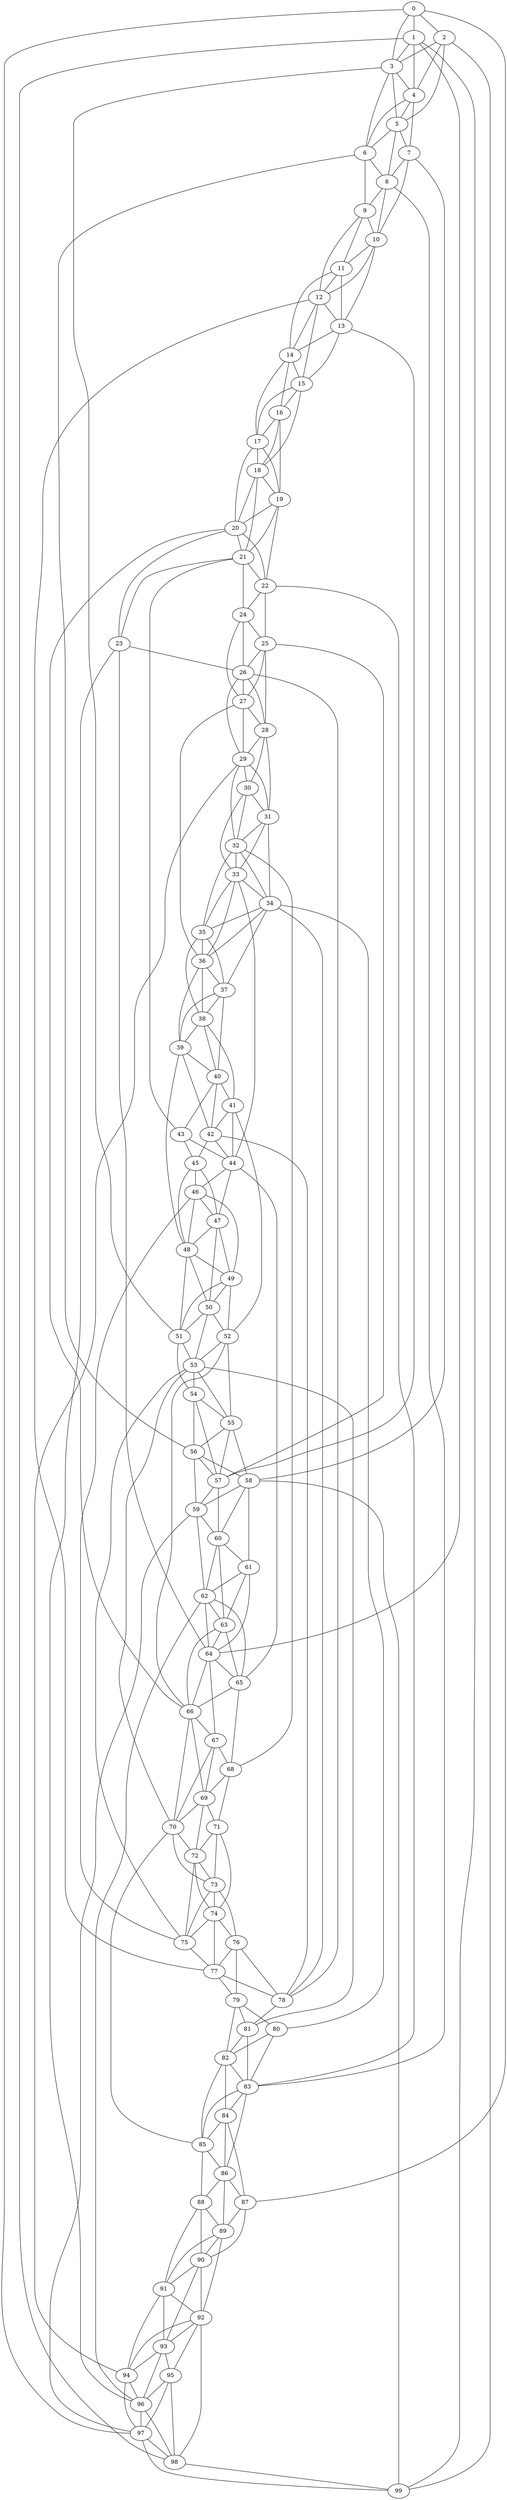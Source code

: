 strict graph "watts_strogatz_graph(100,6,0.1)" {
0;
1;
2;
3;
4;
5;
6;
7;
8;
9;
10;
11;
12;
13;
14;
15;
16;
17;
18;
19;
20;
21;
22;
23;
24;
25;
26;
27;
28;
29;
30;
31;
32;
33;
34;
35;
36;
37;
38;
39;
40;
41;
42;
43;
44;
45;
46;
47;
48;
49;
50;
51;
52;
53;
54;
55;
56;
57;
58;
59;
60;
61;
62;
63;
64;
65;
66;
67;
68;
69;
70;
71;
72;
73;
74;
75;
76;
77;
78;
79;
80;
81;
82;
83;
84;
85;
86;
87;
88;
89;
90;
91;
92;
93;
94;
95;
96;
97;
98;
99;
0 -- 1  [is_available=True, prob="0.0684148391408"];
0 -- 2  [is_available=True, prob="1.0"];
0 -- 3  [is_available=True, prob="1.0"];
0 -- 97  [is_available=True, prob="0.740353141595"];
0 -- 87  [is_available=True, prob="0.0854539130617"];
1 -- 64  [is_available=True, prob="0.344250988992"];
1 -- 99  [is_available=True, prob="1.0"];
1 -- 4  [is_available=True, prob="0.0958941932828"];
1 -- 98  [is_available=True, prob="0.645461417979"];
1 -- 3  [is_available=True, prob="0.68799103995"];
2 -- 3  [is_available=True, prob="0.878476612306"];
2 -- 4  [is_available=True, prob="0.120382023389"];
2 -- 5  [is_available=True, prob="0.120574553976"];
2 -- 99  [is_available=True, prob="0.765446241687"];
3 -- 4  [is_available=True, prob="0.186458021703"];
3 -- 5  [is_available=True, prob="0.494148282351"];
3 -- 6  [is_available=True, prob="0.246565307577"];
3 -- 51  [is_available=True, prob="1.0"];
4 -- 5  [is_available=True, prob="0.302202006266"];
4 -- 6  [is_available=True, prob="0.446111839687"];
4 -- 7  [is_available=True, prob="0.200147548797"];
5 -- 6  [is_available=True, prob="0.785857548152"];
5 -- 7  [is_available=True, prob="1.0"];
5 -- 8  [is_available=True, prob="1.0"];
6 -- 8  [is_available=True, prob="1.0"];
6 -- 9  [is_available=True, prob="0.237700167524"];
6 -- 56  [is_available=True, prob="1.0"];
7 -- 8  [is_available=True, prob="1.0"];
7 -- 10  [is_available=True, prob="1.0"];
7 -- 58  [is_available=True, prob="0.673530613953"];
8 -- 9  [is_available=True, prob="0.386173704961"];
8 -- 10  [is_available=True, prob="0.99543029631"];
8 -- 83  [is_available=True, prob="1.0"];
9 -- 10  [is_available=True, prob="1.0"];
9 -- 11  [is_available=True, prob="0.632772851533"];
9 -- 12  [is_available=True, prob="0.223643569088"];
10 -- 11  [is_available=True, prob="0.985060869283"];
10 -- 12  [is_available=True, prob="0.0121523359265"];
10 -- 13  [is_available=True, prob="0.315108797075"];
11 -- 12  [is_available=True, prob="1.0"];
11 -- 13  [is_available=True, prob="0.0712796743774"];
11 -- 14  [is_available=True, prob="0.848026904769"];
12 -- 77  [is_available=True, prob="1.0"];
12 -- 13  [is_available=True, prob="0.530505854605"];
12 -- 14  [is_available=True, prob="1.0"];
12 -- 15  [is_available=True, prob="1.0"];
13 -- 14  [is_available=True, prob="0.0793363730525"];
13 -- 15  [is_available=True, prob="1.0"];
13 -- 57  [is_available=True, prob="0.268615804194"];
14 -- 15  [is_available=True, prob="1.0"];
14 -- 16  [is_available=True, prob="0.902629635701"];
14 -- 17  [is_available=True, prob="0.253526667364"];
15 -- 16  [is_available=True, prob="0.204428825429"];
15 -- 17  [is_available=True, prob="0.503951702486"];
15 -- 18  [is_available=True, prob="0.241532085791"];
16 -- 17  [is_available=True, prob="1.0"];
16 -- 18  [is_available=True, prob="0.670481226523"];
16 -- 19  [is_available=True, prob="0.687915980547"];
17 -- 18  [is_available=True, prob="0.505197765814"];
17 -- 19  [is_available=True, prob="0.542560649694"];
17 -- 20  [is_available=True, prob="0.800328342092"];
18 -- 19  [is_available=True, prob="0.861994056982"];
18 -- 20  [is_available=True, prob="0.548840069791"];
18 -- 21  [is_available=True, prob="0.760617874594"];
19 -- 20  [is_available=True, prob="0.280659776231"];
19 -- 21  [is_available=True, prob="1.0"];
19 -- 22  [is_available=True, prob="0.261077941349"];
20 -- 66  [is_available=True, prob="0.293590374582"];
20 -- 21  [is_available=True, prob="0.851649306714"];
20 -- 22  [is_available=True, prob="0.273611289509"];
20 -- 23  [is_available=True, prob="0.105331913006"];
21 -- 43  [is_available=True, prob="0.0863614332582"];
21 -- 22  [is_available=True, prob="0.13581110477"];
21 -- 23  [is_available=True, prob="0.40619541854"];
21 -- 24  [is_available=True, prob="0.841702794758"];
22 -- 83  [is_available=True, prob="0.848051307332"];
22 -- 24  [is_available=True, prob="1.0"];
22 -- 25  [is_available=True, prob="0.313481515586"];
23 -- 64  [is_available=True, prob="1.0"];
23 -- 96  [is_available=True, prob="1.0"];
23 -- 26  [is_available=True, prob="0.166127307933"];
24 -- 25  [is_available=True, prob="0.0584604366636"];
24 -- 26  [is_available=True, prob="0.114595404694"];
24 -- 27  [is_available=True, prob="1.0"];
25 -- 57  [is_available=True, prob="0.529337606489"];
25 -- 26  [is_available=True, prob="0.430307966282"];
25 -- 27  [is_available=True, prob="0.0670827506718"];
25 -- 28  [is_available=True, prob="0.567575067452"];
26 -- 78  [is_available=True, prob="0.0553873702199"];
26 -- 27  [is_available=True, prob="0.931565667321"];
26 -- 28  [is_available=True, prob="0.864532693911"];
26 -- 29  [is_available=True, prob="0.556359151981"];
27 -- 36  [is_available=True, prob="0.865307049611"];
27 -- 28  [is_available=True, prob="0.658986676068"];
27 -- 29  [is_available=True, prob="0.394685392031"];
28 -- 29  [is_available=True, prob="0.981307823377"];
28 -- 30  [is_available=True, prob="0.749271441146"];
28 -- 31  [is_available=True, prob="0.140640756376"];
29 -- 32  [is_available=True, prob="1.0"];
29 -- 94  [is_available=True, prob="0.0921102301372"];
29 -- 30  [is_available=True, prob="0.889563827592"];
29 -- 31  [is_available=True, prob="0.152906045028"];
30 -- 32  [is_available=True, prob="1.0"];
30 -- 33  [is_available=True, prob="0.829113287475"];
30 -- 31  [is_available=True, prob="0.0143294423599"];
31 -- 32  [is_available=True, prob="1.0"];
31 -- 33  [is_available=True, prob="0.894053270858"];
31 -- 34  [is_available=True, prob="0.491157076763"];
32 -- 33  [is_available=True, prob="0.647450147331"];
32 -- 34  [is_available=True, prob="1.0"];
32 -- 35  [is_available=True, prob="1.0"];
32 -- 68  [is_available=True, prob="0.0977995767827"];
33 -- 34  [is_available=True, prob="0.11215403147"];
33 -- 35  [is_available=True, prob="0.811472049436"];
33 -- 36  [is_available=True, prob="0.833071751629"];
33 -- 44  [is_available=True, prob="0.899566177283"];
34 -- 35  [is_available=True, prob="0.75833979712"];
34 -- 36  [is_available=True, prob="0.358340312814"];
34 -- 37  [is_available=True, prob="0.463410908772"];
34 -- 78  [is_available=True, prob="0.951490958494"];
34 -- 80  [is_available=True, prob="0.11805086697"];
35 -- 36  [is_available=True, prob="1.0"];
35 -- 37  [is_available=True, prob="0.335247968193"];
35 -- 38  [is_available=True, prob="1.0"];
36 -- 37  [is_available=True, prob="1.0"];
36 -- 38  [is_available=True, prob="0.709286318453"];
36 -- 39  [is_available=True, prob="0.505294406599"];
37 -- 38  [is_available=True, prob="0.356360109868"];
37 -- 39  [is_available=True, prob="0.885425015376"];
37 -- 40  [is_available=True, prob="1.0"];
38 -- 39  [is_available=True, prob="0.658430567812"];
38 -- 40  [is_available=True, prob="0.568966649355"];
38 -- 41  [is_available=True, prob="0.923156297163"];
39 -- 40  [is_available=True, prob="0.851508476527"];
39 -- 42  [is_available=True, prob="0.364875210251"];
39 -- 48  [is_available=True, prob="1.0"];
40 -- 41  [is_available=True, prob="1.0"];
40 -- 42  [is_available=True, prob="1.0"];
40 -- 43  [is_available=True, prob="0.854973319421"];
41 -- 42  [is_available=True, prob="0.425547218536"];
41 -- 44  [is_available=True, prob="0.151811295201"];
41 -- 52  [is_available=True, prob="1.0"];
42 -- 44  [is_available=True, prob="0.602927919653"];
42 -- 45  [is_available=True, prob="1.0"];
42 -- 78  [is_available=True, prob="0.096390626013"];
43 -- 44  [is_available=True, prob="0.219862273747"];
43 -- 45  [is_available=True, prob="0.527666326444"];
44 -- 65  [is_available=True, prob="0.0740069251822"];
44 -- 46  [is_available=True, prob="0.148404995231"];
44 -- 47  [is_available=True, prob="0.440298546475"];
45 -- 46  [is_available=True, prob="0.295991427593"];
45 -- 47  [is_available=True, prob="0.644111874128"];
45 -- 48  [is_available=True, prob="0.183457350177"];
46 -- 75  [is_available=True, prob="0.353250366404"];
46 -- 47  [is_available=True, prob="1.0"];
46 -- 48  [is_available=True, prob="1.0"];
46 -- 49  [is_available=True, prob="0.608312967464"];
47 -- 48  [is_available=True, prob="0.153331406979"];
47 -- 49  [is_available=True, prob="0.398397209668"];
47 -- 50  [is_available=True, prob="0.852193703478"];
48 -- 49  [is_available=True, prob="1.0"];
48 -- 50  [is_available=True, prob="1.0"];
48 -- 51  [is_available=True, prob="0.900403708508"];
49 -- 50  [is_available=True, prob="0.696948619302"];
49 -- 51  [is_available=True, prob="0.800446268675"];
49 -- 52  [is_available=True, prob="1.0"];
50 -- 51  [is_available=True, prob="0.672726160229"];
50 -- 52  [is_available=True, prob="1.0"];
50 -- 53  [is_available=True, prob="0.738646440156"];
51 -- 53  [is_available=True, prob="1.0"];
51 -- 54  [is_available=True, prob="0.657911562279"];
52 -- 66  [is_available=True, prob="0.719211367161"];
52 -- 53  [is_available=True, prob="0.180915231342"];
52 -- 55  [is_available=True, prob="0.0825748333944"];
53 -- 70  [is_available=True, prob="0.517735767629"];
53 -- 75  [is_available=True, prob="0.199790379435"];
53 -- 81  [is_available=True, prob="0.0662182333323"];
53 -- 54  [is_available=True, prob="0.16414958629"];
53 -- 55  [is_available=True, prob="0.0278759772998"];
54 -- 55  [is_available=True, prob="0.471710908224"];
54 -- 56  [is_available=True, prob="0.146534731308"];
54 -- 57  [is_available=True, prob="0.263702810215"];
55 -- 56  [is_available=True, prob="1.0"];
55 -- 57  [is_available=True, prob="0.500297735835"];
55 -- 58  [is_available=True, prob="1.0"];
56 -- 57  [is_available=True, prob="0.135628518446"];
56 -- 58  [is_available=True, prob="0.47237686346"];
56 -- 59  [is_available=True, prob="0.359330206001"];
57 -- 59  [is_available=True, prob="1.0"];
57 -- 60  [is_available=True, prob="1.0"];
58 -- 99  [is_available=True, prob="1.0"];
58 -- 59  [is_available=True, prob="0.717709207684"];
58 -- 60  [is_available=True, prob="1.0"];
58 -- 61  [is_available=True, prob="0.773482144328"];
59 -- 97  [is_available=True, prob="0.933765871948"];
59 -- 60  [is_available=True, prob="0.260922561085"];
59 -- 62  [is_available=True, prob="0.126229551314"];
60 -- 61  [is_available=True, prob="0.5663902498"];
60 -- 62  [is_available=True, prob="1.0"];
60 -- 63  [is_available=True, prob="1.0"];
61 -- 64  [is_available=True, prob="0.655326604854"];
61 -- 62  [is_available=True, prob="1.0"];
61 -- 63  [is_available=True, prob="0.957617671079"];
62 -- 64  [is_available=True, prob="0.602855896232"];
62 -- 65  [is_available=True, prob="0.124139153591"];
62 -- 96  [is_available=True, prob="1.0"];
62 -- 63  [is_available=True, prob="0.0765450817993"];
63 -- 64  [is_available=True, prob="0.493644182555"];
63 -- 65  [is_available=True, prob="0.148317952817"];
63 -- 66  [is_available=True, prob="1.0"];
64 -- 65  [is_available=True, prob="0.230823032228"];
64 -- 66  [is_available=True, prob="0.300872868838"];
64 -- 67  [is_available=True, prob="0.730438747299"];
65 -- 66  [is_available=True, prob="0.800158595412"];
65 -- 68  [is_available=True, prob="0.713635367723"];
66 -- 67  [is_available=True, prob="0.797840775485"];
66 -- 69  [is_available=True, prob="1.0"];
66 -- 70  [is_available=True, prob="1.0"];
67 -- 68  [is_available=True, prob="0.189583186801"];
67 -- 69  [is_available=True, prob="0.169733722792"];
67 -- 70  [is_available=True, prob="1.0"];
68 -- 69  [is_available=True, prob="0.513291639611"];
68 -- 71  [is_available=True, prob="0.860308798233"];
69 -- 70  [is_available=True, prob="0.423425598183"];
69 -- 71  [is_available=True, prob="1.0"];
69 -- 72  [is_available=True, prob="0.93537271857"];
70 -- 72  [is_available=True, prob="0.390306367165"];
70 -- 73  [is_available=True, prob="0.379546653995"];
70 -- 85  [is_available=True, prob="0.134179314634"];
71 -- 72  [is_available=True, prob="0.448528530159"];
71 -- 73  [is_available=True, prob="1.0"];
71 -- 74  [is_available=True, prob="0.864338812194"];
72 -- 73  [is_available=True, prob="1.0"];
72 -- 74  [is_available=True, prob="0.856161018608"];
72 -- 75  [is_available=True, prob="0.887584582052"];
73 -- 74  [is_available=True, prob="0.411736608423"];
73 -- 75  [is_available=True, prob="0.954616804461"];
73 -- 76  [is_available=True, prob="0.861475975552"];
74 -- 75  [is_available=True, prob="0.752734807924"];
74 -- 76  [is_available=True, prob="0.89420337201"];
74 -- 77  [is_available=True, prob="0.913992902633"];
75 -- 77  [is_available=True, prob="0.570050862791"];
76 -- 77  [is_available=True, prob="0.579579316823"];
76 -- 78  [is_available=True, prob="0.0839977472823"];
76 -- 79  [is_available=True, prob="0.302281983097"];
77 -- 78  [is_available=True, prob="1.0"];
77 -- 79  [is_available=True, prob="0.995215498427"];
78 -- 81  [is_available=True, prob="1.0"];
79 -- 80  [is_available=True, prob="0.448334362526"];
79 -- 81  [is_available=True, prob="1.0"];
79 -- 82  [is_available=True, prob="1.0"];
80 -- 82  [is_available=True, prob="0.731636388387"];
80 -- 83  [is_available=True, prob="0.451341281232"];
81 -- 82  [is_available=True, prob="0.574569896211"];
81 -- 83  [is_available=True, prob="0.055336017251"];
82 -- 83  [is_available=True, prob="1.0"];
82 -- 84  [is_available=True, prob="0.945550602755"];
82 -- 85  [is_available=True, prob="1.0"];
83 -- 84  [is_available=True, prob="0.864641892343"];
83 -- 85  [is_available=True, prob="0.92153909582"];
83 -- 86  [is_available=True, prob="0.326372658707"];
84 -- 85  [is_available=True, prob="0.0321486804214"];
84 -- 86  [is_available=True, prob="0.524998989126"];
84 -- 87  [is_available=True, prob="0.698668985928"];
85 -- 86  [is_available=True, prob="1.0"];
85 -- 88  [is_available=True, prob="0.600195548605"];
86 -- 87  [is_available=True, prob="0.858237744158"];
86 -- 88  [is_available=True, prob="0.82944162381"];
86 -- 89  [is_available=True, prob="0.806125808779"];
87 -- 89  [is_available=True, prob="0.481114828382"];
87 -- 90  [is_available=True, prob="1.0"];
88 -- 89  [is_available=True, prob="0.428652449503"];
88 -- 90  [is_available=True, prob="0.528689238692"];
88 -- 91  [is_available=True, prob="0.625146583613"];
89 -- 90  [is_available=True, prob="0.986659100002"];
89 -- 91  [is_available=True, prob="0.253498231735"];
89 -- 92  [is_available=True, prob="0.0609005655479"];
90 -- 91  [is_available=True, prob="0.621580928615"];
90 -- 92  [is_available=True, prob="1.0"];
90 -- 93  [is_available=True, prob="1.0"];
91 -- 92  [is_available=True, prob="0.232227414877"];
91 -- 93  [is_available=True, prob="0.851397336912"];
91 -- 94  [is_available=True, prob="0.964287591031"];
92 -- 98  [is_available=True, prob="0.695783781923"];
92 -- 93  [is_available=True, prob="0.0285800849409"];
92 -- 94  [is_available=True, prob="1.0"];
92 -- 95  [is_available=True, prob="0.760674812099"];
93 -- 96  [is_available=True, prob="0.366591204458"];
93 -- 94  [is_available=True, prob="0.904122932198"];
93 -- 95  [is_available=True, prob="0.141084288484"];
94 -- 96  [is_available=True, prob="0.295991765506"];
94 -- 97  [is_available=True, prob="0.980388077286"];
95 -- 96  [is_available=True, prob="0.284877787756"];
95 -- 97  [is_available=True, prob="0.572658475248"];
95 -- 98  [is_available=True, prob="0.832354103647"];
96 -- 97  [is_available=True, prob="1.0"];
96 -- 98  [is_available=True, prob="0.147413637298"];
97 -- 98  [is_available=True, prob="0.451002310667"];
97 -- 99  [is_available=True, prob="0.773240617912"];
98 -- 99  [is_available=True, prob="0.725402688077"];
}

